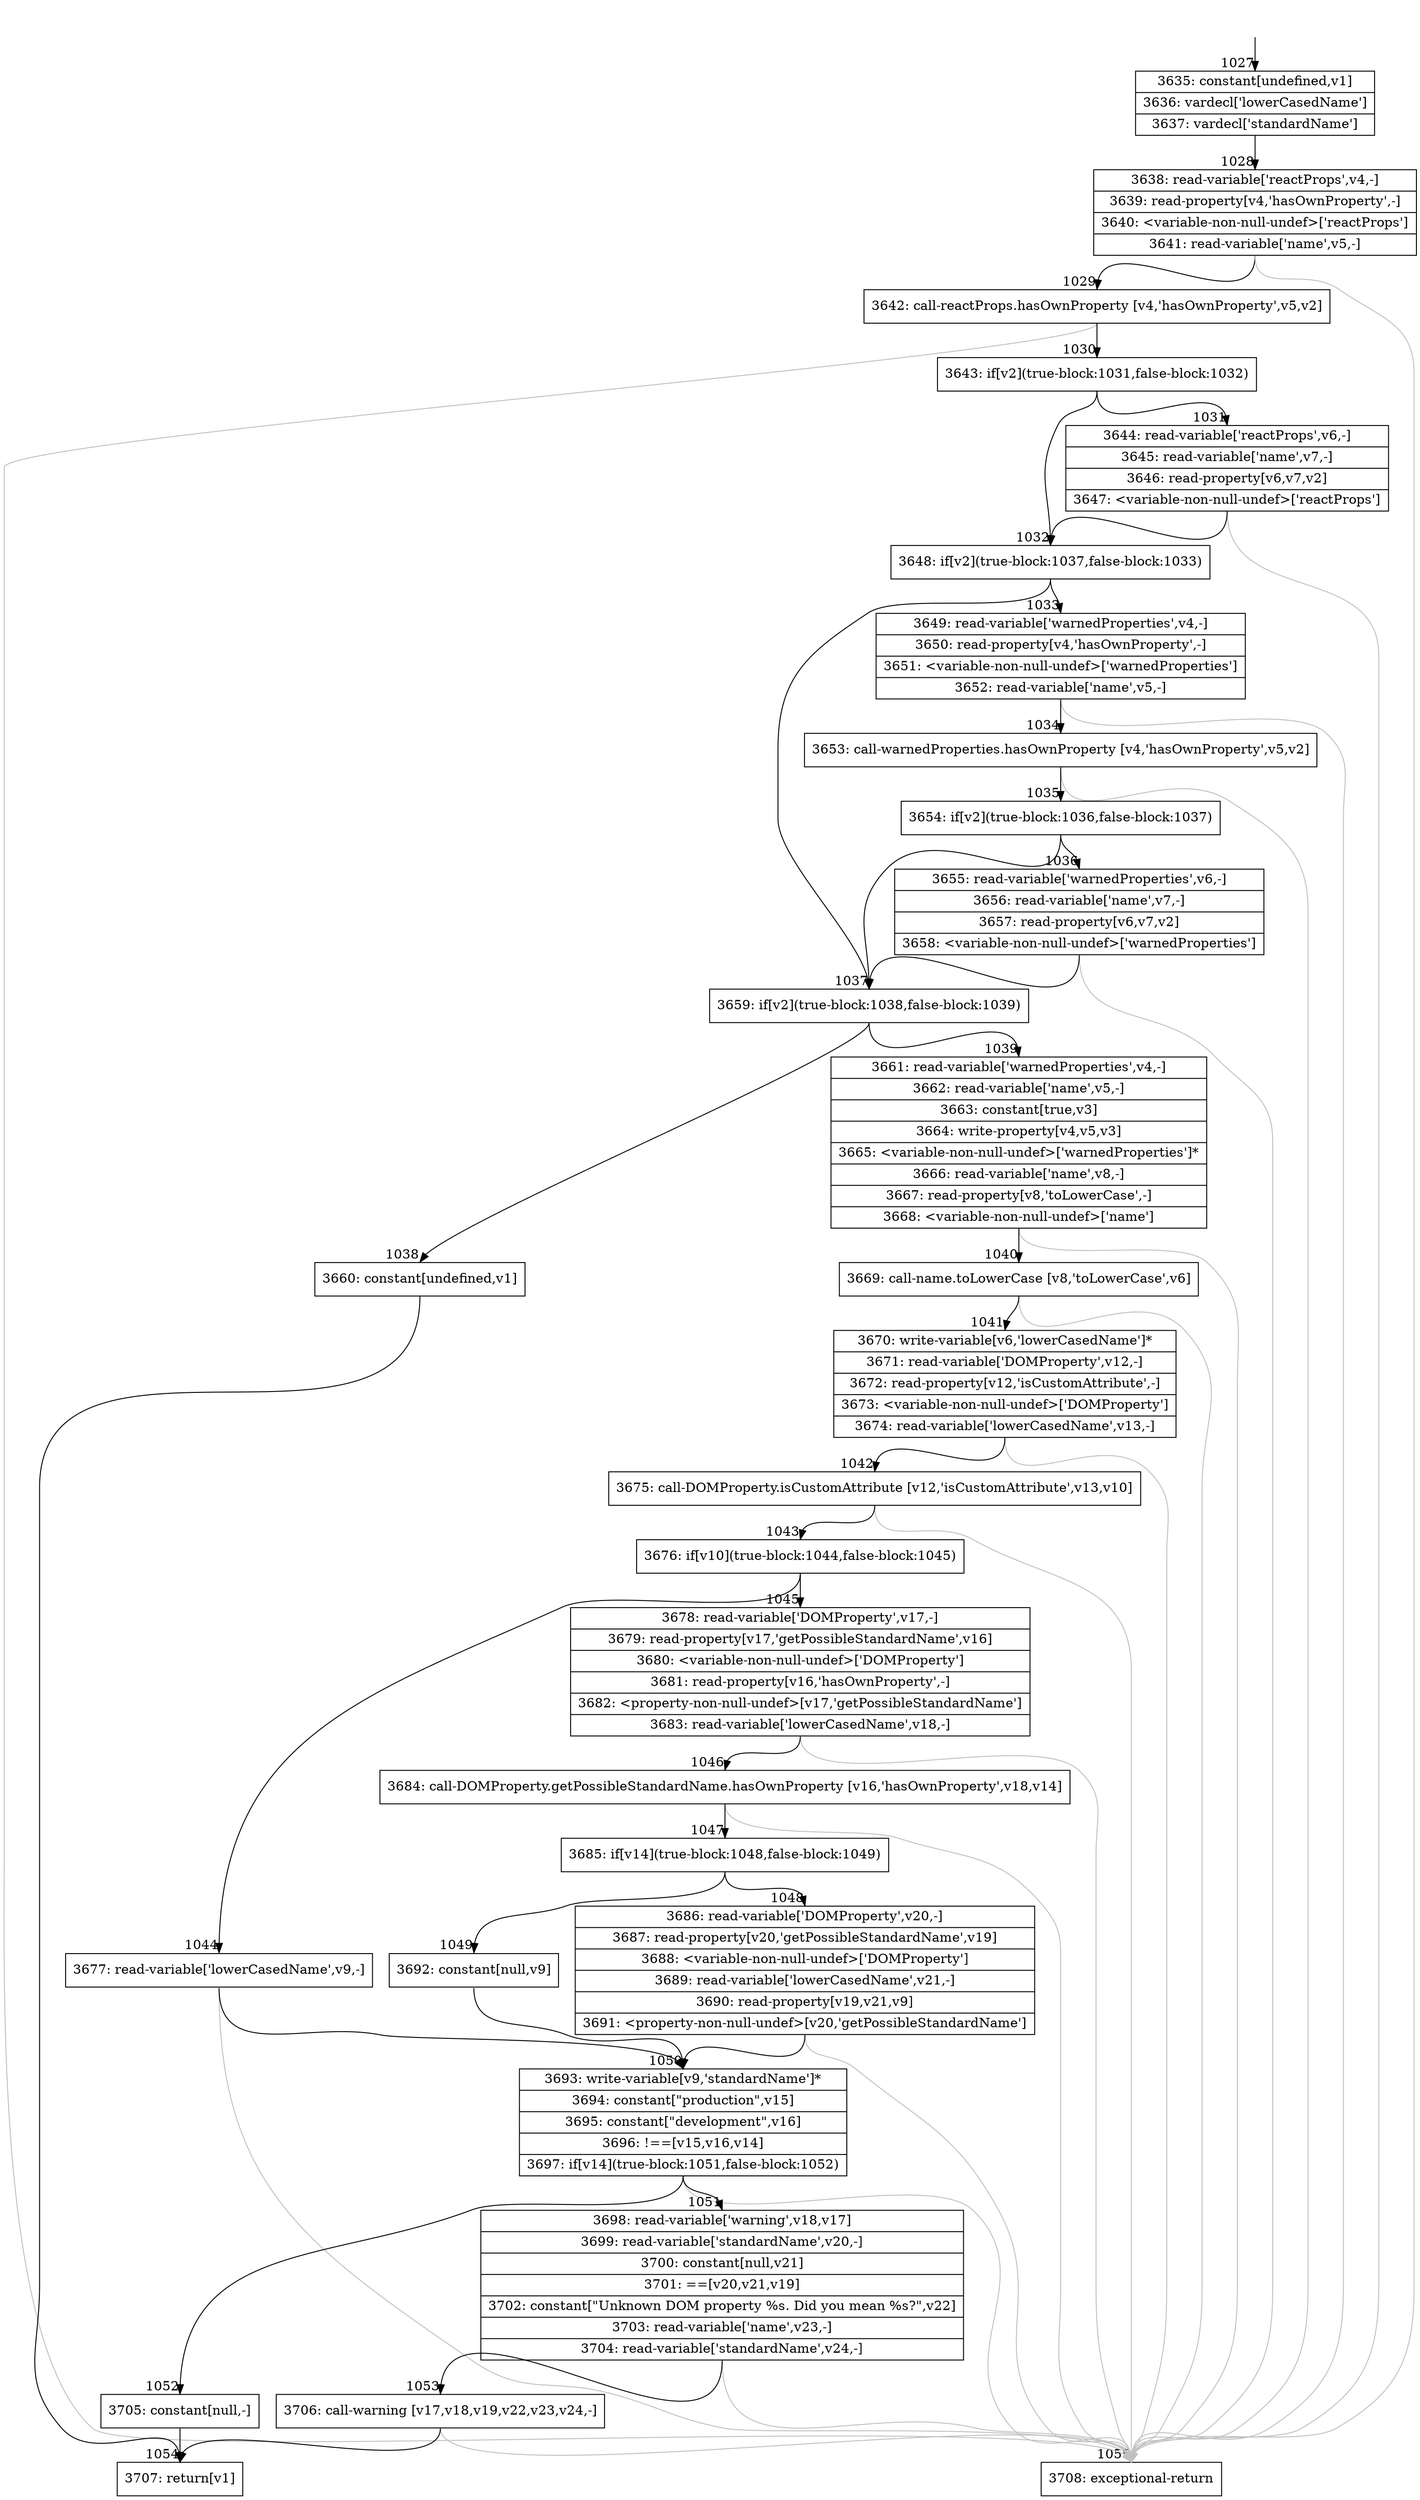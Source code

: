 digraph {
rankdir="TD"
BB_entry72[shape=none,label=""];
BB_entry72 -> BB1027 [tailport=s, headport=n, headlabel="    1027"]
BB1027 [shape=record label="{3635: constant[undefined,v1]|3636: vardecl['lowerCasedName']|3637: vardecl['standardName']}" ] 
BB1027 -> BB1028 [tailport=s, headport=n, headlabel="      1028"]
BB1028 [shape=record label="{3638: read-variable['reactProps',v4,-]|3639: read-property[v4,'hasOwnProperty',-]|3640: \<variable-non-null-undef\>['reactProps']|3641: read-variable['name',v5,-]}" ] 
BB1028 -> BB1029 [tailport=s, headport=n, headlabel="      1029"]
BB1028 -> BB1055 [tailport=s, headport=n, color=gray, headlabel="      1055"]
BB1029 [shape=record label="{3642: call-reactProps.hasOwnProperty [v4,'hasOwnProperty',v5,v2]}" ] 
BB1029 -> BB1030 [tailport=s, headport=n, headlabel="      1030"]
BB1029 -> BB1055 [tailport=s, headport=n, color=gray]
BB1030 [shape=record label="{3643: if[v2](true-block:1031,false-block:1032)}" ] 
BB1030 -> BB1032 [tailport=s, headport=n, headlabel="      1032"]
BB1030 -> BB1031 [tailport=s, headport=n, headlabel="      1031"]
BB1031 [shape=record label="{3644: read-variable['reactProps',v6,-]|3645: read-variable['name',v7,-]|3646: read-property[v6,v7,v2]|3647: \<variable-non-null-undef\>['reactProps']}" ] 
BB1031 -> BB1032 [tailport=s, headport=n]
BB1031 -> BB1055 [tailport=s, headport=n, color=gray]
BB1032 [shape=record label="{3648: if[v2](true-block:1037,false-block:1033)}" ] 
BB1032 -> BB1037 [tailport=s, headport=n, headlabel="      1037"]
BB1032 -> BB1033 [tailport=s, headport=n, headlabel="      1033"]
BB1033 [shape=record label="{3649: read-variable['warnedProperties',v4,-]|3650: read-property[v4,'hasOwnProperty',-]|3651: \<variable-non-null-undef\>['warnedProperties']|3652: read-variable['name',v5,-]}" ] 
BB1033 -> BB1034 [tailport=s, headport=n, headlabel="      1034"]
BB1033 -> BB1055 [tailport=s, headport=n, color=gray]
BB1034 [shape=record label="{3653: call-warnedProperties.hasOwnProperty [v4,'hasOwnProperty',v5,v2]}" ] 
BB1034 -> BB1035 [tailport=s, headport=n, headlabel="      1035"]
BB1034 -> BB1055 [tailport=s, headport=n, color=gray]
BB1035 [shape=record label="{3654: if[v2](true-block:1036,false-block:1037)}" ] 
BB1035 -> BB1037 [tailport=s, headport=n]
BB1035 -> BB1036 [tailport=s, headport=n, headlabel="      1036"]
BB1036 [shape=record label="{3655: read-variable['warnedProperties',v6,-]|3656: read-variable['name',v7,-]|3657: read-property[v6,v7,v2]|3658: \<variable-non-null-undef\>['warnedProperties']}" ] 
BB1036 -> BB1037 [tailport=s, headport=n]
BB1036 -> BB1055 [tailport=s, headport=n, color=gray]
BB1037 [shape=record label="{3659: if[v2](true-block:1038,false-block:1039)}" ] 
BB1037 -> BB1038 [tailport=s, headport=n, headlabel="      1038"]
BB1037 -> BB1039 [tailport=s, headport=n, headlabel="      1039"]
BB1038 [shape=record label="{3660: constant[undefined,v1]}" ] 
BB1038 -> BB1054 [tailport=s, headport=n, headlabel="      1054"]
BB1039 [shape=record label="{3661: read-variable['warnedProperties',v4,-]|3662: read-variable['name',v5,-]|3663: constant[true,v3]|3664: write-property[v4,v5,v3]|3665: \<variable-non-null-undef\>['warnedProperties']*|3666: read-variable['name',v8,-]|3667: read-property[v8,'toLowerCase',-]|3668: \<variable-non-null-undef\>['name']}" ] 
BB1039 -> BB1040 [tailport=s, headport=n, headlabel="      1040"]
BB1039 -> BB1055 [tailport=s, headport=n, color=gray]
BB1040 [shape=record label="{3669: call-name.toLowerCase [v8,'toLowerCase',v6]}" ] 
BB1040 -> BB1041 [tailport=s, headport=n, headlabel="      1041"]
BB1040 -> BB1055 [tailport=s, headport=n, color=gray]
BB1041 [shape=record label="{3670: write-variable[v6,'lowerCasedName']*|3671: read-variable['DOMProperty',v12,-]|3672: read-property[v12,'isCustomAttribute',-]|3673: \<variable-non-null-undef\>['DOMProperty']|3674: read-variable['lowerCasedName',v13,-]}" ] 
BB1041 -> BB1042 [tailport=s, headport=n, headlabel="      1042"]
BB1041 -> BB1055 [tailport=s, headport=n, color=gray]
BB1042 [shape=record label="{3675: call-DOMProperty.isCustomAttribute [v12,'isCustomAttribute',v13,v10]}" ] 
BB1042 -> BB1043 [tailport=s, headport=n, headlabel="      1043"]
BB1042 -> BB1055 [tailport=s, headport=n, color=gray]
BB1043 [shape=record label="{3676: if[v10](true-block:1044,false-block:1045)}" ] 
BB1043 -> BB1044 [tailport=s, headport=n, headlabel="      1044"]
BB1043 -> BB1045 [tailport=s, headport=n, headlabel="      1045"]
BB1044 [shape=record label="{3677: read-variable['lowerCasedName',v9,-]}" ] 
BB1044 -> BB1050 [tailport=s, headport=n, headlabel="      1050"]
BB1044 -> BB1055 [tailport=s, headport=n, color=gray]
BB1045 [shape=record label="{3678: read-variable['DOMProperty',v17,-]|3679: read-property[v17,'getPossibleStandardName',v16]|3680: \<variable-non-null-undef\>['DOMProperty']|3681: read-property[v16,'hasOwnProperty',-]|3682: \<property-non-null-undef\>[v17,'getPossibleStandardName']|3683: read-variable['lowerCasedName',v18,-]}" ] 
BB1045 -> BB1046 [tailport=s, headport=n, headlabel="      1046"]
BB1045 -> BB1055 [tailport=s, headport=n, color=gray]
BB1046 [shape=record label="{3684: call-DOMProperty.getPossibleStandardName.hasOwnProperty [v16,'hasOwnProperty',v18,v14]}" ] 
BB1046 -> BB1047 [tailport=s, headport=n, headlabel="      1047"]
BB1046 -> BB1055 [tailport=s, headport=n, color=gray]
BB1047 [shape=record label="{3685: if[v14](true-block:1048,false-block:1049)}" ] 
BB1047 -> BB1048 [tailport=s, headport=n, headlabel="      1048"]
BB1047 -> BB1049 [tailport=s, headport=n, headlabel="      1049"]
BB1048 [shape=record label="{3686: read-variable['DOMProperty',v20,-]|3687: read-property[v20,'getPossibleStandardName',v19]|3688: \<variable-non-null-undef\>['DOMProperty']|3689: read-variable['lowerCasedName',v21,-]|3690: read-property[v19,v21,v9]|3691: \<property-non-null-undef\>[v20,'getPossibleStandardName']}" ] 
BB1048 -> BB1050 [tailport=s, headport=n]
BB1048 -> BB1055 [tailport=s, headport=n, color=gray]
BB1049 [shape=record label="{3692: constant[null,v9]}" ] 
BB1049 -> BB1050 [tailport=s, headport=n]
BB1050 [shape=record label="{3693: write-variable[v9,'standardName']*|3694: constant[\"production\",v15]|3695: constant[\"development\",v16]|3696: !==[v15,v16,v14]|3697: if[v14](true-block:1051,false-block:1052)}" ] 
BB1050 -> BB1051 [tailport=s, headport=n, headlabel="      1051"]
BB1050 -> BB1052 [tailport=s, headport=n, headlabel="      1052"]
BB1050 -> BB1055 [tailport=s, headport=n, color=gray]
BB1051 [shape=record label="{3698: read-variable['warning',v18,v17]|3699: read-variable['standardName',v20,-]|3700: constant[null,v21]|3701: ==[v20,v21,v19]|3702: constant[\"Unknown DOM property %s. Did you mean %s?\",v22]|3703: read-variable['name',v23,-]|3704: read-variable['standardName',v24,-]}" ] 
BB1051 -> BB1053 [tailport=s, headport=n, headlabel="      1053"]
BB1051 -> BB1055 [tailport=s, headport=n, color=gray]
BB1052 [shape=record label="{3705: constant[null,-]}" ] 
BB1052 -> BB1054 [tailport=s, headport=n]
BB1053 [shape=record label="{3706: call-warning [v17,v18,v19,v22,v23,v24,-]}" ] 
BB1053 -> BB1054 [tailport=s, headport=n]
BB1053 -> BB1055 [tailport=s, headport=n, color=gray]
BB1054 [shape=record label="{3707: return[v1]}" ] 
BB1055 [shape=record label="{3708: exceptional-return}" ] 
//#$~ 1981
}
